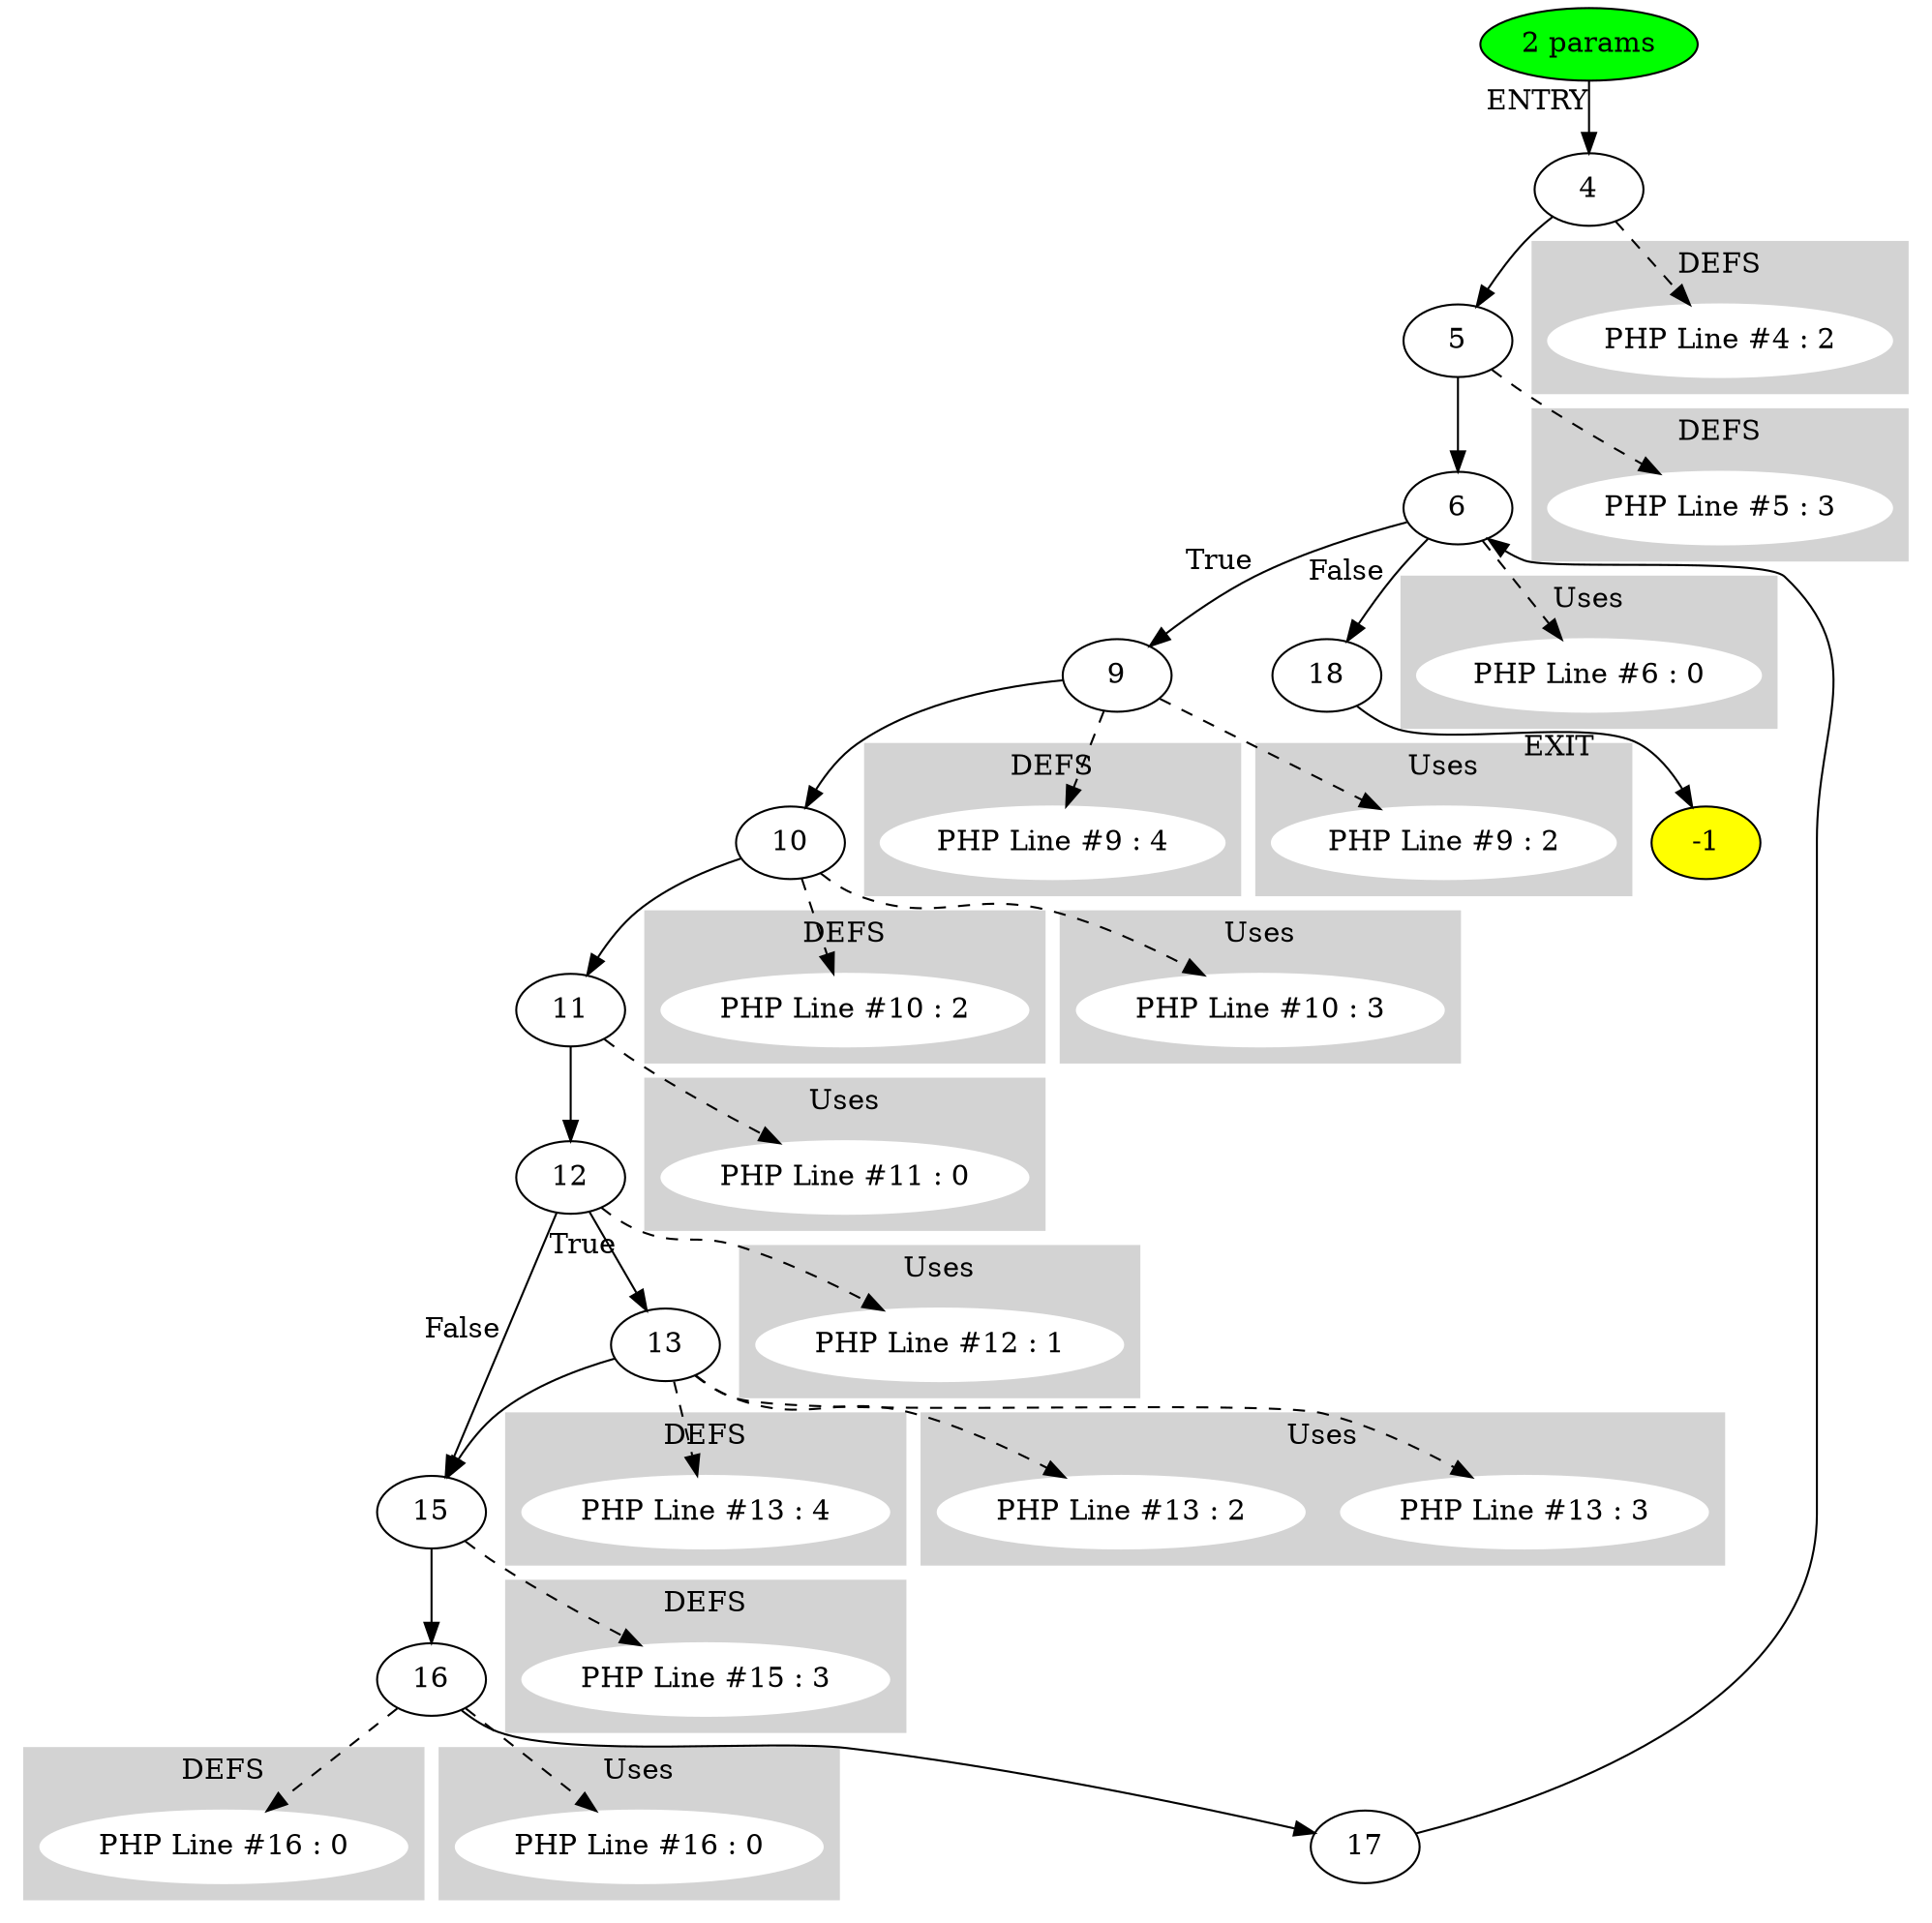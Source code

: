 digraph testName {
0 [label="4"];
1 [label="5"];
2 [label="6"];
3 [label="9"];
4 [label="10"];
5 [label="11"];
6 [label="12"];
7 [label="13"];
8 [label="15"];
9 [label="16"];
10 [label="17"];
11 [label="18"];
0 -> 1;
1 -> 2;
2 -> 3[xlabel="True"];
2 -> 11[xlabel="False"];
3 -> 4;
4 -> 5;
5 -> 6;
6 -> 7[xlabel="True"];
6 -> 8[xlabel="False"];
7 -> 8;
8 -> 9;
9 -> 10;
10 -> 2;
-2 -> 0[xlabel="ENTRY"];
11 -> -1[xlabel="EXIT"];
-2 [fillcolor = green, style = filled]-1 [fillcolor= yellow, style = filled] subgraph cluster_g_0 { style=filled; color=lightgrey; node [style=filled,color=white]; g_0[label= "PHP Line #4 : 2"];label = "DEFS";}
0 -> g_0 [style="dashed"];
subgraph cluster_g_1 { style=filled; color=lightgrey; node [style=filled,color=white]; g_1[label= "PHP Line #5 : 3"];label = "DEFS";}
1 -> g_1 [style="dashed"];
subgraph cluster_g_3 { style=filled; color=lightgrey; node [style=filled,color=white]; g_3[label= "PHP Line #9 : 4"];label = "DEFS";}
3 -> g_3 [style="dashed"];
subgraph cluster_g_4 { style=filled; color=lightgrey; node [style=filled,color=white]; g_4[label= "PHP Line #10 : 2"];label = "DEFS";}
4 -> g_4 [style="dashed"];
subgraph cluster_g_7 { style=filled; color=lightgrey; node [style=filled,color=white]; g_7[label= "PHP Line #13 : 4"];label = "DEFS";}
7 -> g_7 [style="dashed"];
subgraph cluster_g_8 { style=filled; color=lightgrey; node [style=filled,color=white]; g_8[label= "PHP Line #15 : 3"];label = "DEFS";}
8 -> g_8 [style="dashed"];
subgraph cluster_g_9 { style=filled; color=lightgrey; node [style=filled,color=white]; g_9[label= "PHP Line #16 : 0"];label = "DEFS";}
9 -> g_9 [style="dashed"];
subgraph cluster_use_2 { style=filled; color=lightgrey; node [style=filled,color=white]; use_2_0[label= "PHP Line #6 : 0"];label = "Uses";}
2 -> use_2_0 [style="dashed"];
subgraph cluster_use_3 { style=filled; color=lightgrey; node [style=filled,color=white]; use_3_2[label= "PHP Line #9 : 2"];label = "Uses";}
3 -> use_3_2 [style="dashed"];
subgraph cluster_use_4 { style=filled; color=lightgrey; node [style=filled,color=white]; use_4_3[label= "PHP Line #10 : 3"];label = "Uses";}
4 -> use_4_3 [style="dashed"];
subgraph cluster_use_5 { style=filled; color=lightgrey; node [style=filled,color=white]; use_5_0[label= "PHP Line #11 : 0"];label = "Uses";}
5 -> use_5_0 [style="dashed"];
subgraph cluster_use_6 { style=filled; color=lightgrey; node [style=filled,color=white]; use_6_1[label= "PHP Line #12 : 1"];label = "Uses";}
6 -> use_6_1 [style="dashed"];
subgraph cluster_use_7 { style=filled; color=lightgrey; node [style=filled,color=white]; use_7_3[label= "PHP Line #13 : 3"];label = "Uses";}
7 -> use_7_3 [style="dashed"];
subgraph cluster_use_7 { style=filled; color=lightgrey; node [style=filled,color=white]; use_7_2[label= "PHP Line #13 : 2"];label = "Uses";}
7 -> use_7_2 [style="dashed"];
subgraph cluster_use_9 { style=filled; color=lightgrey; node [style=filled,color=white]; use_9_0[label= "PHP Line #16 : 0"];label = "Uses";}
9 -> use_9_0 [style="dashed"];
-2 [label="2 params"];
}
